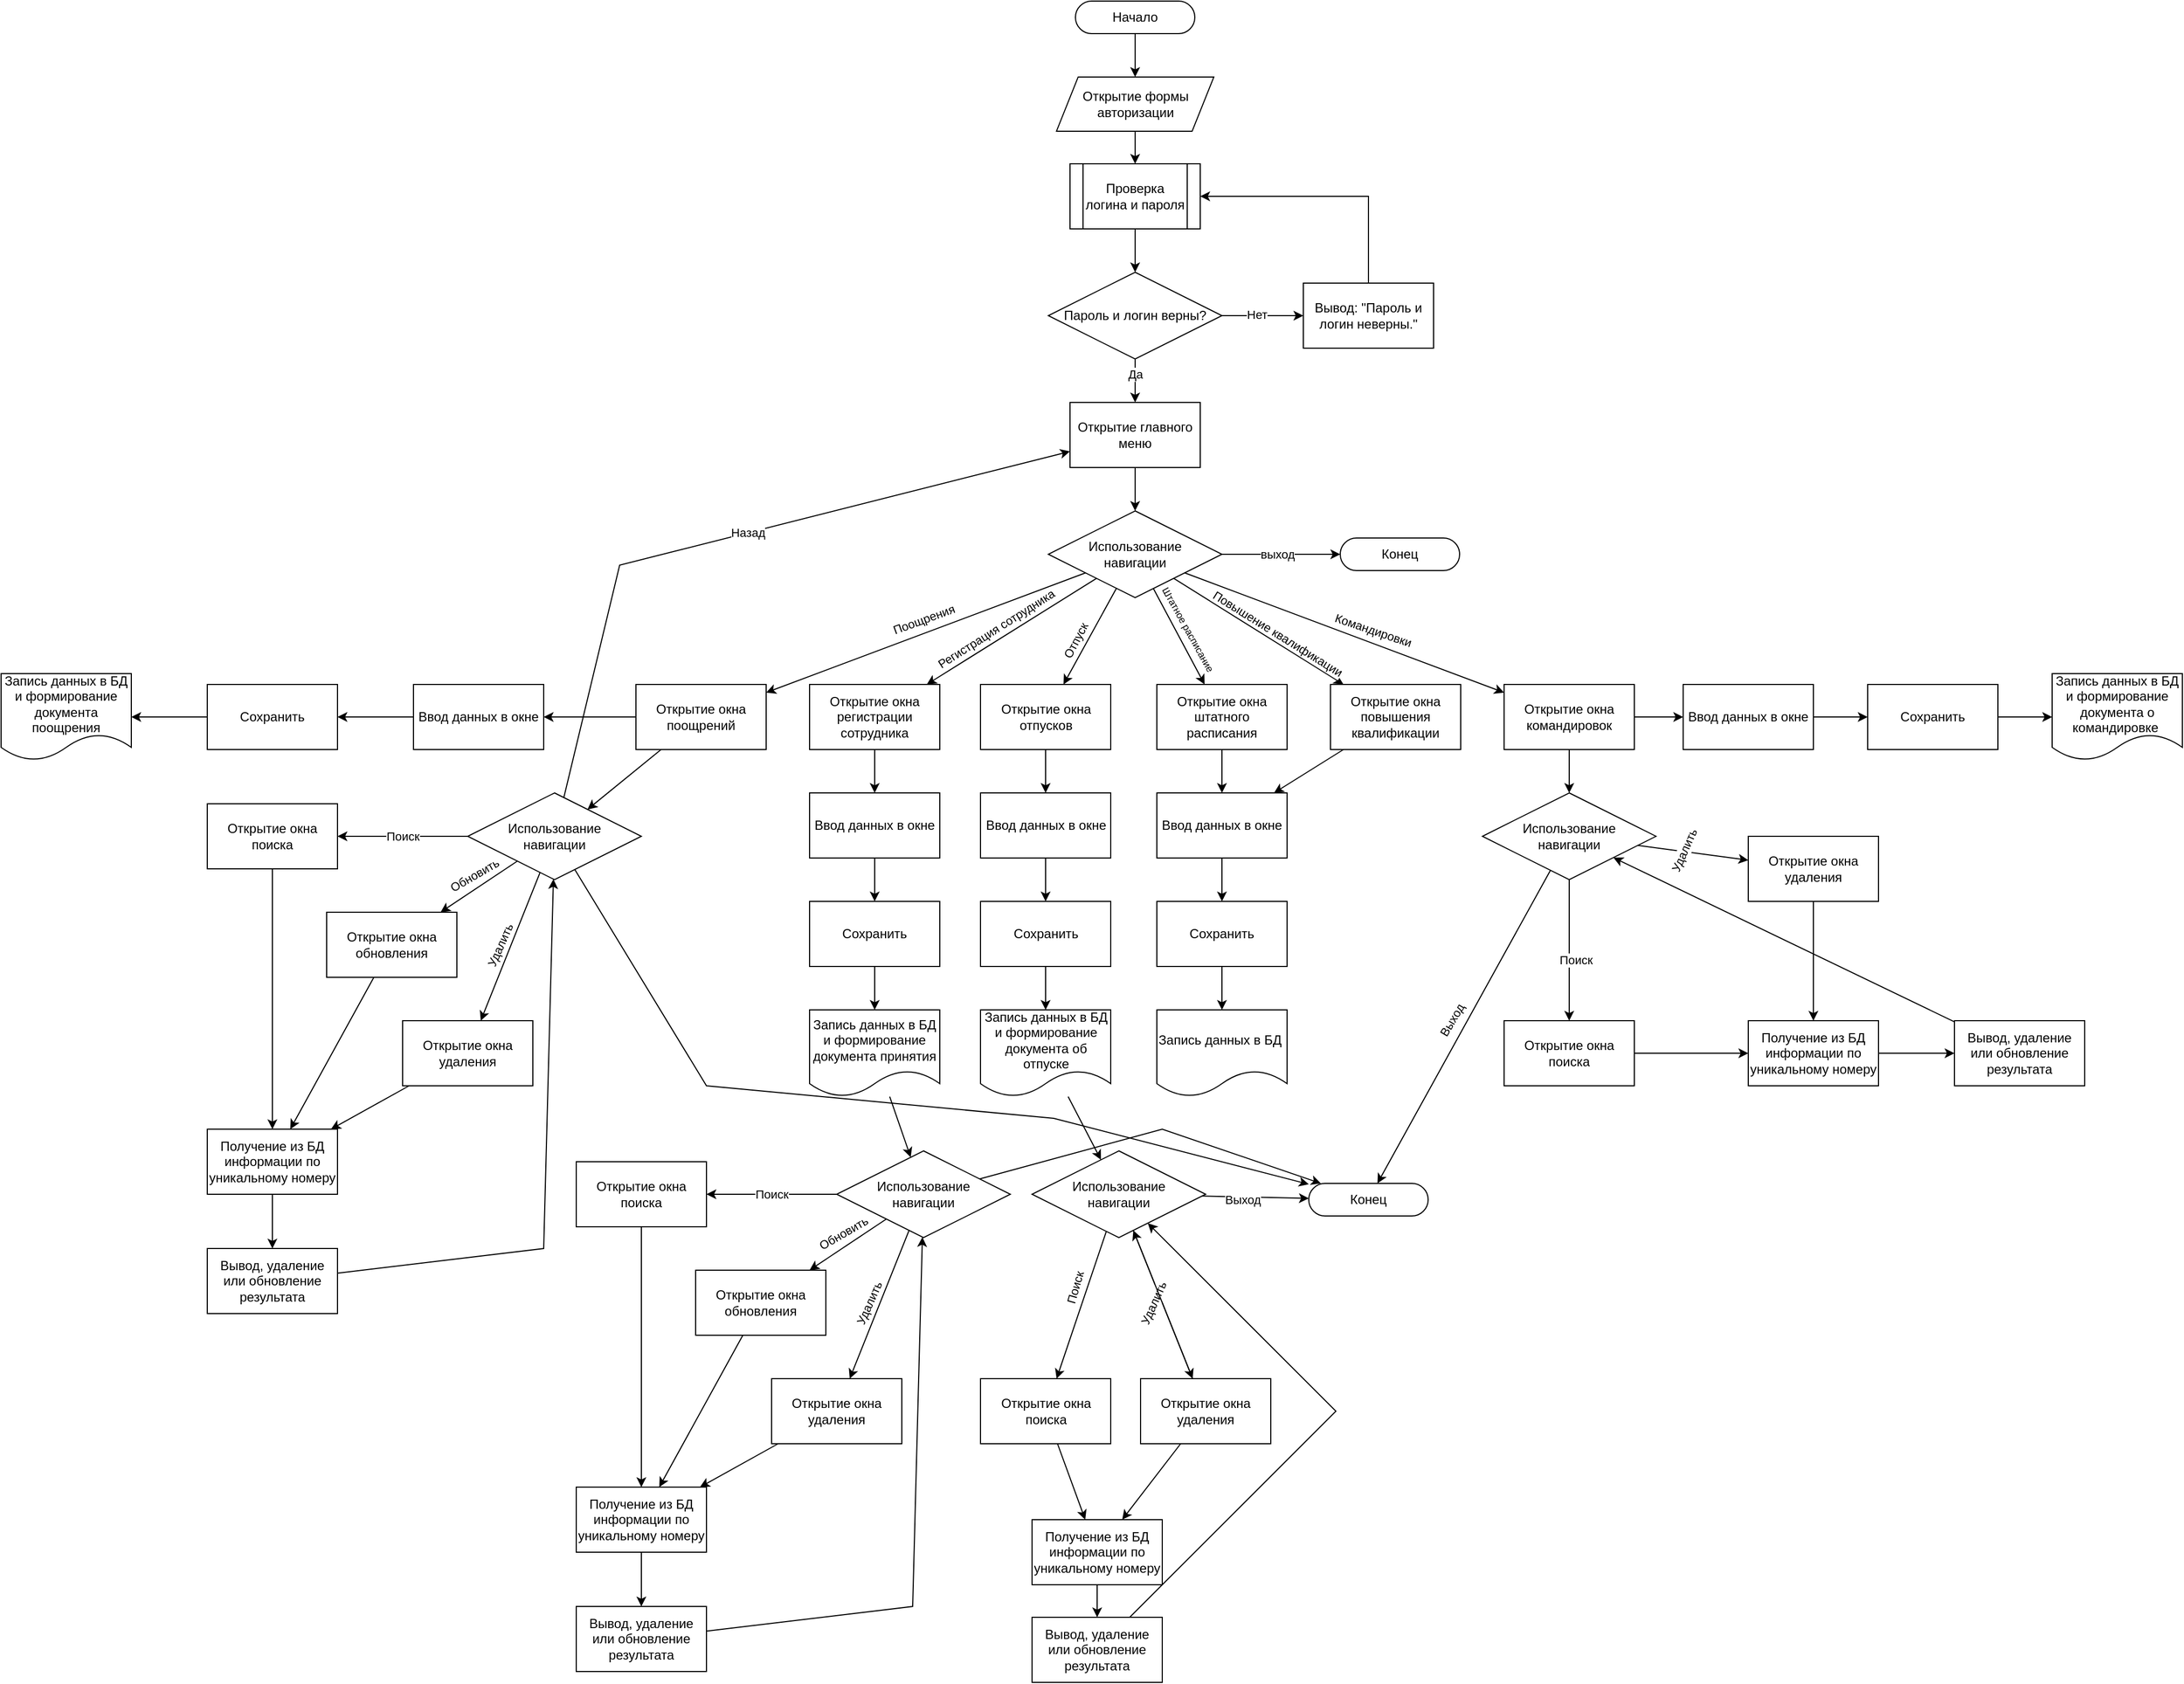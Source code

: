 <mxfile version="23.1.5" type="device">
  <diagram name="Страница — 1" id="ubcbzKoTtisG8Dg6U-N8">
    <mxGraphModel dx="4093" dy="2783" grid="1" gridSize="10" guides="1" tooltips="1" connect="1" arrows="1" fold="1" page="1" pageScale="1" pageWidth="827" pageHeight="1169" math="0" shadow="0">
      <root>
        <mxCell id="0" />
        <mxCell id="1" parent="0" />
        <mxCell id="-fpdeR6d_nQvPLG2rWzL-30" value="" style="edgeStyle=orthogonalEdgeStyle;rounded=0;orthogonalLoop=1;jettySize=auto;html=1;" edge="1" parent="1" source="-fpdeR6d_nQvPLG2rWzL-3" target="-fpdeR6d_nQvPLG2rWzL-4">
          <mxGeometry relative="1" as="geometry" />
        </mxCell>
        <mxCell id="-fpdeR6d_nQvPLG2rWzL-3" value="Начало" style="rounded=1;whiteSpace=wrap;html=1;arcSize=50;" vertex="1" parent="1">
          <mxGeometry x="170" y="-170" width="110" height="30" as="geometry" />
        </mxCell>
        <mxCell id="-fpdeR6d_nQvPLG2rWzL-29" value="" style="edgeStyle=orthogonalEdgeStyle;rounded=0;orthogonalLoop=1;jettySize=auto;html=1;" edge="1" parent="1" source="-fpdeR6d_nQvPLG2rWzL-4" target="-fpdeR6d_nQvPLG2rWzL-6">
          <mxGeometry relative="1" as="geometry" />
        </mxCell>
        <mxCell id="-fpdeR6d_nQvPLG2rWzL-4" value="Открытие формы авторизации" style="shape=parallelogram;perimeter=parallelogramPerimeter;whiteSpace=wrap;html=1;fixedSize=1;" vertex="1" parent="1">
          <mxGeometry x="152.5" y="-100" width="145" height="50" as="geometry" />
        </mxCell>
        <mxCell id="-fpdeR6d_nQvPLG2rWzL-8" value="" style="edgeStyle=orthogonalEdgeStyle;rounded=0;orthogonalLoop=1;jettySize=auto;html=1;" edge="1" parent="1" source="-fpdeR6d_nQvPLG2rWzL-5" target="-fpdeR6d_nQvPLG2rWzL-7">
          <mxGeometry relative="1" as="geometry" />
        </mxCell>
        <mxCell id="-fpdeR6d_nQvPLG2rWzL-12" value="Нет" style="edgeLabel;html=1;align=center;verticalAlign=middle;resizable=0;points=[];" vertex="1" connectable="0" parent="-fpdeR6d_nQvPLG2rWzL-8">
          <mxGeometry x="-0.147" y="1" relative="1" as="geometry">
            <mxPoint as="offset" />
          </mxGeometry>
        </mxCell>
        <mxCell id="-fpdeR6d_nQvPLG2rWzL-14" value="" style="edgeStyle=orthogonalEdgeStyle;rounded=0;orthogonalLoop=1;jettySize=auto;html=1;" edge="1" parent="1" source="-fpdeR6d_nQvPLG2rWzL-5" target="-fpdeR6d_nQvPLG2rWzL-13">
          <mxGeometry relative="1" as="geometry" />
        </mxCell>
        <mxCell id="-fpdeR6d_nQvPLG2rWzL-15" value="Да" style="edgeLabel;html=1;align=center;verticalAlign=middle;resizable=0;points=[];" vertex="1" connectable="0" parent="-fpdeR6d_nQvPLG2rWzL-14">
          <mxGeometry x="-0.333" relative="1" as="geometry">
            <mxPoint as="offset" />
          </mxGeometry>
        </mxCell>
        <mxCell id="-fpdeR6d_nQvPLG2rWzL-5" value="Пароль и логин верны?" style="rhombus;whiteSpace=wrap;html=1;" vertex="1" parent="1">
          <mxGeometry x="145" y="80" width="160" height="80" as="geometry" />
        </mxCell>
        <mxCell id="-fpdeR6d_nQvPLG2rWzL-28" value="" style="edgeStyle=orthogonalEdgeStyle;rounded=0;orthogonalLoop=1;jettySize=auto;html=1;" edge="1" parent="1" source="-fpdeR6d_nQvPLG2rWzL-6" target="-fpdeR6d_nQvPLG2rWzL-5">
          <mxGeometry relative="1" as="geometry" />
        </mxCell>
        <mxCell id="-fpdeR6d_nQvPLG2rWzL-6" value="Проверка логина и пароля" style="shape=process;whiteSpace=wrap;html=1;backgroundOutline=1;" vertex="1" parent="1">
          <mxGeometry x="165" y="-20" width="120" height="60" as="geometry" />
        </mxCell>
        <mxCell id="-fpdeR6d_nQvPLG2rWzL-7" value="Вывод: &quot;Пароль и логин неверны.&quot;" style="rounded=0;whiteSpace=wrap;html=1;" vertex="1" parent="1">
          <mxGeometry x="380" y="90" width="120" height="60" as="geometry" />
        </mxCell>
        <mxCell id="-fpdeR6d_nQvPLG2rWzL-11" value="" style="endArrow=classic;html=1;rounded=0;" edge="1" parent="1" source="-fpdeR6d_nQvPLG2rWzL-7" target="-fpdeR6d_nQvPLG2rWzL-6">
          <mxGeometry width="50" height="50" relative="1" as="geometry">
            <mxPoint x="360" as="sourcePoint" />
            <mxPoint x="410" y="-50" as="targetPoint" />
            <Array as="points">
              <mxPoint x="440" y="10" />
            </Array>
          </mxGeometry>
        </mxCell>
        <mxCell id="-fpdeR6d_nQvPLG2rWzL-27" value="" style="edgeStyle=orthogonalEdgeStyle;rounded=0;orthogonalLoop=1;jettySize=auto;html=1;" edge="1" parent="1" source="-fpdeR6d_nQvPLG2rWzL-13" target="-fpdeR6d_nQvPLG2rWzL-17">
          <mxGeometry relative="1" as="geometry" />
        </mxCell>
        <mxCell id="-fpdeR6d_nQvPLG2rWzL-13" value="Открытие главного меню" style="rounded=0;whiteSpace=wrap;html=1;" vertex="1" parent="1">
          <mxGeometry x="165" y="200" width="120" height="60" as="geometry" />
        </mxCell>
        <mxCell id="-fpdeR6d_nQvPLG2rWzL-25" value="" style="edgeStyle=orthogonalEdgeStyle;rounded=0;orthogonalLoop=1;jettySize=auto;html=1;" edge="1" parent="1" source="-fpdeR6d_nQvPLG2rWzL-17" target="-fpdeR6d_nQvPLG2rWzL-24">
          <mxGeometry relative="1" as="geometry" />
        </mxCell>
        <mxCell id="-fpdeR6d_nQvPLG2rWzL-26" value="выход" style="edgeLabel;html=1;align=center;verticalAlign=middle;resizable=0;points=[];" vertex="1" connectable="0" parent="-fpdeR6d_nQvPLG2rWzL-25">
          <mxGeometry x="-0.06" relative="1" as="geometry">
            <mxPoint as="offset" />
          </mxGeometry>
        </mxCell>
        <mxCell id="-fpdeR6d_nQvPLG2rWzL-17" value="Использование &lt;br&gt;навигации" style="rhombus;whiteSpace=wrap;html=1;" vertex="1" parent="1">
          <mxGeometry x="145" y="300" width="160" height="80" as="geometry" />
        </mxCell>
        <mxCell id="-fpdeR6d_nQvPLG2rWzL-48" value="" style="edgeStyle=orthogonalEdgeStyle;rounded=0;orthogonalLoop=1;jettySize=auto;html=1;" edge="1" parent="1" source="-fpdeR6d_nQvPLG2rWzL-18" target="-fpdeR6d_nQvPLG2rWzL-43">
          <mxGeometry relative="1" as="geometry" />
        </mxCell>
        <mxCell id="-fpdeR6d_nQvPLG2rWzL-18" value="Открытие окна поощрений" style="rounded=0;whiteSpace=wrap;html=1;" vertex="1" parent="1">
          <mxGeometry x="-235" y="460" width="120" height="60" as="geometry" />
        </mxCell>
        <mxCell id="-fpdeR6d_nQvPLG2rWzL-75" value="" style="edgeStyle=orthogonalEdgeStyle;rounded=0;orthogonalLoop=1;jettySize=auto;html=1;" edge="1" parent="1" source="-fpdeR6d_nQvPLG2rWzL-19" target="-fpdeR6d_nQvPLG2rWzL-72">
          <mxGeometry relative="1" as="geometry" />
        </mxCell>
        <mxCell id="-fpdeR6d_nQvPLG2rWzL-19" value="Открытие окна регистрации сотрудника" style="rounded=0;whiteSpace=wrap;html=1;" vertex="1" parent="1">
          <mxGeometry x="-75" y="460" width="120" height="60" as="geometry" />
        </mxCell>
        <mxCell id="-fpdeR6d_nQvPLG2rWzL-99" value="" style="edgeStyle=orthogonalEdgeStyle;rounded=0;orthogonalLoop=1;jettySize=auto;html=1;" edge="1" parent="1" source="-fpdeR6d_nQvPLG2rWzL-20" target="-fpdeR6d_nQvPLG2rWzL-96">
          <mxGeometry relative="1" as="geometry" />
        </mxCell>
        <mxCell id="-fpdeR6d_nQvPLG2rWzL-20" value="Открытие окна отпусков" style="rounded=0;whiteSpace=wrap;html=1;" vertex="1" parent="1">
          <mxGeometry x="82.5" y="460" width="120" height="60" as="geometry" />
        </mxCell>
        <mxCell id="-fpdeR6d_nQvPLG2rWzL-142" value="" style="edgeStyle=orthogonalEdgeStyle;rounded=0;orthogonalLoop=1;jettySize=auto;html=1;" edge="1" parent="1" source="-fpdeR6d_nQvPLG2rWzL-21" target="-fpdeR6d_nQvPLG2rWzL-140">
          <mxGeometry relative="1" as="geometry" />
        </mxCell>
        <mxCell id="-fpdeR6d_nQvPLG2rWzL-21" value="Открытие окна штатного расписания" style="rounded=0;whiteSpace=wrap;html=1;" vertex="1" parent="1">
          <mxGeometry x="245" y="460" width="120" height="60" as="geometry" />
        </mxCell>
        <mxCell id="-fpdeR6d_nQvPLG2rWzL-22" value="Открытие окна повышения квалификации" style="rounded=0;whiteSpace=wrap;html=1;" vertex="1" parent="1">
          <mxGeometry x="405" y="460" width="120" height="60" as="geometry" />
        </mxCell>
        <mxCell id="-fpdeR6d_nQvPLG2rWzL-149" value="" style="edgeStyle=orthogonalEdgeStyle;rounded=0;orthogonalLoop=1;jettySize=auto;html=1;" edge="1" parent="1" source="-fpdeR6d_nQvPLG2rWzL-23" target="-fpdeR6d_nQvPLG2rWzL-146">
          <mxGeometry relative="1" as="geometry" />
        </mxCell>
        <mxCell id="-fpdeR6d_nQvPLG2rWzL-170" value="" style="edgeStyle=orthogonalEdgeStyle;rounded=0;orthogonalLoop=1;jettySize=auto;html=1;" edge="1" parent="1" source="-fpdeR6d_nQvPLG2rWzL-23" target="-fpdeR6d_nQvPLG2rWzL-154">
          <mxGeometry relative="1" as="geometry" />
        </mxCell>
        <mxCell id="-fpdeR6d_nQvPLG2rWzL-23" value="Открытие окна командировок" style="rounded=0;whiteSpace=wrap;html=1;" vertex="1" parent="1">
          <mxGeometry x="565" y="460" width="120" height="60" as="geometry" />
        </mxCell>
        <mxCell id="-fpdeR6d_nQvPLG2rWzL-24" value="Конец" style="rounded=1;whiteSpace=wrap;html=1;arcSize=50;" vertex="1" parent="1">
          <mxGeometry x="414" y="325" width="110" height="30" as="geometry" />
        </mxCell>
        <mxCell id="-fpdeR6d_nQvPLG2rWzL-31" value="" style="endArrow=classic;html=1;rounded=0;" edge="1" parent="1" source="-fpdeR6d_nQvPLG2rWzL-17" target="-fpdeR6d_nQvPLG2rWzL-18">
          <mxGeometry width="50" height="50" relative="1" as="geometry">
            <mxPoint x="-30" y="460" as="sourcePoint" />
            <mxPoint x="20" y="410" as="targetPoint" />
          </mxGeometry>
        </mxCell>
        <mxCell id="-fpdeR6d_nQvPLG2rWzL-32" value="Поощрения" style="edgeLabel;html=1;align=center;verticalAlign=middle;resizable=0;points=[];rotation=-20.1;" vertex="1" connectable="0" parent="-fpdeR6d_nQvPLG2rWzL-31">
          <mxGeometry x="0.195" y="2" relative="1" as="geometry">
            <mxPoint x="26" y="-25" as="offset" />
          </mxGeometry>
        </mxCell>
        <mxCell id="-fpdeR6d_nQvPLG2rWzL-33" value="" style="endArrow=classic;html=1;rounded=0;" edge="1" parent="1" source="-fpdeR6d_nQvPLG2rWzL-17" target="-fpdeR6d_nQvPLG2rWzL-19">
          <mxGeometry width="50" height="50" relative="1" as="geometry">
            <mxPoint x="-20" y="630" as="sourcePoint" />
            <mxPoint x="30" y="580" as="targetPoint" />
          </mxGeometry>
        </mxCell>
        <mxCell id="-fpdeR6d_nQvPLG2rWzL-38" value="Регистрация сотрудника" style="edgeLabel;html=1;align=center;verticalAlign=middle;resizable=0;points=[];rotation=-32.5;" vertex="1" connectable="0" parent="-fpdeR6d_nQvPLG2rWzL-33">
          <mxGeometry x="0.233" relative="1" as="geometry">
            <mxPoint x="3" y="-13" as="offset" />
          </mxGeometry>
        </mxCell>
        <mxCell id="-fpdeR6d_nQvPLG2rWzL-34" value="" style="endArrow=classic;html=1;rounded=0;" edge="1" parent="1" source="-fpdeR6d_nQvPLG2rWzL-17" target="-fpdeR6d_nQvPLG2rWzL-20">
          <mxGeometry width="50" height="50" relative="1" as="geometry">
            <mxPoint x="80" y="640" as="sourcePoint" />
            <mxPoint x="130" y="590" as="targetPoint" />
          </mxGeometry>
        </mxCell>
        <mxCell id="-fpdeR6d_nQvPLG2rWzL-39" value="Отпуск" style="edgeLabel;html=1;align=center;verticalAlign=middle;resizable=0;points=[];rotation=-62.3;" vertex="1" connectable="0" parent="-fpdeR6d_nQvPLG2rWzL-34">
          <mxGeometry x="0.119" relative="1" as="geometry">
            <mxPoint x="-11" y="-1" as="offset" />
          </mxGeometry>
        </mxCell>
        <mxCell id="-fpdeR6d_nQvPLG2rWzL-35" value="" style="endArrow=classic;html=1;rounded=0;" edge="1" parent="1" source="-fpdeR6d_nQvPLG2rWzL-17" target="-fpdeR6d_nQvPLG2rWzL-21">
          <mxGeometry width="50" height="50" relative="1" as="geometry">
            <mxPoint x="140" y="600" as="sourcePoint" />
            <mxPoint x="190" y="550" as="targetPoint" />
          </mxGeometry>
        </mxCell>
        <mxCell id="-fpdeR6d_nQvPLG2rWzL-40" value="&lt;font style=&quot;font-size: 9px;&quot;&gt;Штатное расписание&lt;/font&gt;" style="edgeLabel;html=1;align=center;verticalAlign=middle;resizable=0;points=[];rotation=61;" vertex="1" connectable="0" parent="-fpdeR6d_nQvPLG2rWzL-35">
          <mxGeometry x="0.009" relative="1" as="geometry">
            <mxPoint x="8" y="-8" as="offset" />
          </mxGeometry>
        </mxCell>
        <mxCell id="-fpdeR6d_nQvPLG2rWzL-36" value="" style="endArrow=classic;html=1;rounded=0;" edge="1" parent="1" source="-fpdeR6d_nQvPLG2rWzL-17" target="-fpdeR6d_nQvPLG2rWzL-22">
          <mxGeometry width="50" height="50" relative="1" as="geometry">
            <mxPoint x="310" y="580" as="sourcePoint" />
            <mxPoint x="360" y="530" as="targetPoint" />
          </mxGeometry>
        </mxCell>
        <mxCell id="-fpdeR6d_nQvPLG2rWzL-41" value="Повышение квалификации" style="edgeLabel;html=1;align=center;verticalAlign=middle;resizable=0;points=[];rotation=32;" vertex="1" connectable="0" parent="-fpdeR6d_nQvPLG2rWzL-36">
          <mxGeometry x="0.185" y="-1" relative="1" as="geometry">
            <mxPoint x="3" y="-8" as="offset" />
          </mxGeometry>
        </mxCell>
        <mxCell id="-fpdeR6d_nQvPLG2rWzL-37" value="" style="endArrow=classic;html=1;rounded=0;" edge="1" parent="1" source="-fpdeR6d_nQvPLG2rWzL-17" target="-fpdeR6d_nQvPLG2rWzL-23">
          <mxGeometry width="50" height="50" relative="1" as="geometry">
            <mxPoint x="470" y="440" as="sourcePoint" />
            <mxPoint x="520" y="390" as="targetPoint" />
          </mxGeometry>
        </mxCell>
        <mxCell id="-fpdeR6d_nQvPLG2rWzL-42" value="Командировки" style="edgeLabel;html=1;align=center;verticalAlign=middle;resizable=0;points=[];rotation=18.8;" vertex="1" connectable="0" parent="-fpdeR6d_nQvPLG2rWzL-37">
          <mxGeometry x="0.175" y="2" relative="1" as="geometry">
            <mxPoint y="-10" as="offset" />
          </mxGeometry>
        </mxCell>
        <mxCell id="-fpdeR6d_nQvPLG2rWzL-50" value="" style="edgeStyle=orthogonalEdgeStyle;rounded=0;orthogonalLoop=1;jettySize=auto;html=1;" edge="1" parent="1" source="-fpdeR6d_nQvPLG2rWzL-43" target="-fpdeR6d_nQvPLG2rWzL-49">
          <mxGeometry relative="1" as="geometry" />
        </mxCell>
        <mxCell id="-fpdeR6d_nQvPLG2rWzL-43" value="Ввод данных в окне" style="rounded=0;whiteSpace=wrap;html=1;" vertex="1" parent="1">
          <mxGeometry x="-440" y="460" width="120" height="60" as="geometry" />
        </mxCell>
        <mxCell id="-fpdeR6d_nQvPLG2rWzL-55" style="edgeStyle=orthogonalEdgeStyle;rounded=0;orthogonalLoop=1;jettySize=auto;html=1;" edge="1" parent="1" source="-fpdeR6d_nQvPLG2rWzL-46" target="-fpdeR6d_nQvPLG2rWzL-54">
          <mxGeometry relative="1" as="geometry" />
        </mxCell>
        <mxCell id="-fpdeR6d_nQvPLG2rWzL-57" value="Поиск" style="edgeLabel;html=1;align=center;verticalAlign=middle;resizable=0;points=[];" vertex="1" connectable="0" parent="-fpdeR6d_nQvPLG2rWzL-55">
          <mxGeometry x="0.114" y="-1" relative="1" as="geometry">
            <mxPoint x="7" y="1" as="offset" />
          </mxGeometry>
        </mxCell>
        <mxCell id="-fpdeR6d_nQvPLG2rWzL-46" value="Использование &lt;br&gt;навигации" style="rhombus;whiteSpace=wrap;html=1;" vertex="1" parent="1">
          <mxGeometry x="-390" y="560" width="160" height="80" as="geometry" />
        </mxCell>
        <mxCell id="-fpdeR6d_nQvPLG2rWzL-47" value="" style="endArrow=classic;html=1;rounded=0;" edge="1" parent="1" source="-fpdeR6d_nQvPLG2rWzL-18" target="-fpdeR6d_nQvPLG2rWzL-46">
          <mxGeometry width="50" height="50" relative="1" as="geometry">
            <mxPoint x="-290" y="720" as="sourcePoint" />
            <mxPoint x="-240" y="670" as="targetPoint" />
          </mxGeometry>
        </mxCell>
        <mxCell id="-fpdeR6d_nQvPLG2rWzL-53" value="" style="edgeStyle=orthogonalEdgeStyle;rounded=0;orthogonalLoop=1;jettySize=auto;html=1;" edge="1" parent="1" source="-fpdeR6d_nQvPLG2rWzL-49" target="-fpdeR6d_nQvPLG2rWzL-52">
          <mxGeometry relative="1" as="geometry" />
        </mxCell>
        <mxCell id="-fpdeR6d_nQvPLG2rWzL-49" value="Сохранить" style="rounded=0;whiteSpace=wrap;html=1;" vertex="1" parent="1">
          <mxGeometry x="-630" y="460" width="120" height="60" as="geometry" />
        </mxCell>
        <mxCell id="-fpdeR6d_nQvPLG2rWzL-52" value="Запись данных в БД и формирование документа поощрения" style="shape=document;whiteSpace=wrap;html=1;boundedLbl=1;" vertex="1" parent="1">
          <mxGeometry x="-820" y="450" width="120" height="80" as="geometry" />
        </mxCell>
        <mxCell id="-fpdeR6d_nQvPLG2rWzL-54" value="Открытие окна поиска" style="rounded=0;whiteSpace=wrap;html=1;" vertex="1" parent="1">
          <mxGeometry x="-630" y="570" width="120" height="60" as="geometry" />
        </mxCell>
        <mxCell id="-fpdeR6d_nQvPLG2rWzL-56" value="Открытие окна обновления" style="rounded=0;whiteSpace=wrap;html=1;" vertex="1" parent="1">
          <mxGeometry x="-520" y="670" width="120" height="60" as="geometry" />
        </mxCell>
        <mxCell id="-fpdeR6d_nQvPLG2rWzL-58" value="" style="endArrow=classic;html=1;rounded=0;" edge="1" parent="1" source="-fpdeR6d_nQvPLG2rWzL-46" target="-fpdeR6d_nQvPLG2rWzL-56">
          <mxGeometry width="50" height="50" relative="1" as="geometry">
            <mxPoint x="-560" y="850" as="sourcePoint" />
            <mxPoint x="-510" y="800" as="targetPoint" />
          </mxGeometry>
        </mxCell>
        <mxCell id="-fpdeR6d_nQvPLG2rWzL-59" value="Обновить" style="edgeLabel;html=1;align=center;verticalAlign=middle;resizable=0;points=[];rotation=-30;" vertex="1" connectable="0" parent="-fpdeR6d_nQvPLG2rWzL-58">
          <mxGeometry x="0.107" relative="1" as="geometry">
            <mxPoint x="-1" y="-13" as="offset" />
          </mxGeometry>
        </mxCell>
        <mxCell id="-fpdeR6d_nQvPLG2rWzL-60" value="Открытие окна удаления" style="rounded=0;whiteSpace=wrap;html=1;" vertex="1" parent="1">
          <mxGeometry x="-450" y="770" width="120" height="60" as="geometry" />
        </mxCell>
        <mxCell id="-fpdeR6d_nQvPLG2rWzL-61" value="" style="endArrow=classic;html=1;rounded=0;" edge="1" parent="1" source="-fpdeR6d_nQvPLG2rWzL-46" target="-fpdeR6d_nQvPLG2rWzL-60">
          <mxGeometry width="50" height="50" relative="1" as="geometry">
            <mxPoint x="-360" y="900" as="sourcePoint" />
            <mxPoint x="-310" y="850" as="targetPoint" />
          </mxGeometry>
        </mxCell>
        <mxCell id="-fpdeR6d_nQvPLG2rWzL-62" value="Удалить" style="edgeLabel;html=1;align=center;verticalAlign=middle;resizable=0;points=[];rotation=-66.2;" vertex="1" connectable="0" parent="-fpdeR6d_nQvPLG2rWzL-61">
          <mxGeometry x="0.013" relative="1" as="geometry">
            <mxPoint x="-9" y="-2" as="offset" />
          </mxGeometry>
        </mxCell>
        <mxCell id="-fpdeR6d_nQvPLG2rWzL-68" value="" style="edgeStyle=orthogonalEdgeStyle;rounded=0;orthogonalLoop=1;jettySize=auto;html=1;" edge="1" parent="1" source="-fpdeR6d_nQvPLG2rWzL-63" target="-fpdeR6d_nQvPLG2rWzL-67">
          <mxGeometry relative="1" as="geometry" />
        </mxCell>
        <mxCell id="-fpdeR6d_nQvPLG2rWzL-63" value="Получение из БД информации по уникальному номеру" style="rounded=0;whiteSpace=wrap;html=1;" vertex="1" parent="1">
          <mxGeometry x="-630" y="870" width="120" height="60" as="geometry" />
        </mxCell>
        <mxCell id="-fpdeR6d_nQvPLG2rWzL-64" value="" style="endArrow=classic;html=1;rounded=0;" edge="1" parent="1" source="-fpdeR6d_nQvPLG2rWzL-54" target="-fpdeR6d_nQvPLG2rWzL-63">
          <mxGeometry width="50" height="50" relative="1" as="geometry">
            <mxPoint x="-630" y="1040" as="sourcePoint" />
            <mxPoint x="-580" y="990" as="targetPoint" />
          </mxGeometry>
        </mxCell>
        <mxCell id="-fpdeR6d_nQvPLG2rWzL-65" value="" style="endArrow=classic;html=1;rounded=0;" edge="1" parent="1" source="-fpdeR6d_nQvPLG2rWzL-56" target="-fpdeR6d_nQvPLG2rWzL-63">
          <mxGeometry width="50" height="50" relative="1" as="geometry">
            <mxPoint x="-530" y="1030" as="sourcePoint" />
            <mxPoint x="-480" y="980" as="targetPoint" />
          </mxGeometry>
        </mxCell>
        <mxCell id="-fpdeR6d_nQvPLG2rWzL-66" value="" style="endArrow=classic;html=1;rounded=0;" edge="1" parent="1" source="-fpdeR6d_nQvPLG2rWzL-60" target="-fpdeR6d_nQvPLG2rWzL-63">
          <mxGeometry width="50" height="50" relative="1" as="geometry">
            <mxPoint x="-550" y="1020" as="sourcePoint" />
            <mxPoint x="-500" y="970" as="targetPoint" />
          </mxGeometry>
        </mxCell>
        <mxCell id="-fpdeR6d_nQvPLG2rWzL-67" value="Вывод, удаление или обновление результата" style="rounded=0;whiteSpace=wrap;html=1;" vertex="1" parent="1">
          <mxGeometry x="-630" y="980" width="120" height="60" as="geometry" />
        </mxCell>
        <mxCell id="-fpdeR6d_nQvPLG2rWzL-69" value="" style="endArrow=classic;html=1;rounded=0;" edge="1" parent="1" source="-fpdeR6d_nQvPLG2rWzL-46" target="-fpdeR6d_nQvPLG2rWzL-13">
          <mxGeometry width="50" height="50" relative="1" as="geometry">
            <mxPoint x="-220" y="440" as="sourcePoint" />
            <mxPoint x="-170" y="390" as="targetPoint" />
            <Array as="points">
              <mxPoint x="-250" y="350" />
            </Array>
          </mxGeometry>
        </mxCell>
        <mxCell id="-fpdeR6d_nQvPLG2rWzL-70" value="Назад" style="edgeLabel;html=1;align=center;verticalAlign=middle;resizable=0;points=[];" vertex="1" connectable="0" parent="-fpdeR6d_nQvPLG2rWzL-69">
          <mxGeometry x="0.055" relative="1" as="geometry">
            <mxPoint as="offset" />
          </mxGeometry>
        </mxCell>
        <mxCell id="-fpdeR6d_nQvPLG2rWzL-71" value="" style="endArrow=classic;html=1;rounded=0;" edge="1" parent="1" source="-fpdeR6d_nQvPLG2rWzL-67" target="-fpdeR6d_nQvPLG2rWzL-46">
          <mxGeometry width="50" height="50" relative="1" as="geometry">
            <mxPoint x="-390" y="1030" as="sourcePoint" />
            <mxPoint x="-340" y="980" as="targetPoint" />
            <Array as="points">
              <mxPoint x="-320" y="980" />
            </Array>
          </mxGeometry>
        </mxCell>
        <mxCell id="-fpdeR6d_nQvPLG2rWzL-76" value="" style="edgeStyle=orthogonalEdgeStyle;rounded=0;orthogonalLoop=1;jettySize=auto;html=1;" edge="1" parent="1" source="-fpdeR6d_nQvPLG2rWzL-72" target="-fpdeR6d_nQvPLG2rWzL-73">
          <mxGeometry relative="1" as="geometry" />
        </mxCell>
        <mxCell id="-fpdeR6d_nQvPLG2rWzL-72" value="Ввод данных в окне" style="rounded=0;whiteSpace=wrap;html=1;" vertex="1" parent="1">
          <mxGeometry x="-75" y="560" width="120" height="60" as="geometry" />
        </mxCell>
        <mxCell id="-fpdeR6d_nQvPLG2rWzL-77" value="" style="edgeStyle=orthogonalEdgeStyle;rounded=0;orthogonalLoop=1;jettySize=auto;html=1;" edge="1" parent="1" source="-fpdeR6d_nQvPLG2rWzL-73" target="-fpdeR6d_nQvPLG2rWzL-74">
          <mxGeometry relative="1" as="geometry" />
        </mxCell>
        <mxCell id="-fpdeR6d_nQvPLG2rWzL-73" value="Сохранить" style="rounded=0;whiteSpace=wrap;html=1;" vertex="1" parent="1">
          <mxGeometry x="-75" y="660" width="120" height="60" as="geometry" />
        </mxCell>
        <mxCell id="-fpdeR6d_nQvPLG2rWzL-74" value="Запись данных в БД и формирование документа принятия" style="shape=document;whiteSpace=wrap;html=1;boundedLbl=1;" vertex="1" parent="1">
          <mxGeometry x="-75" y="760" width="120" height="80" as="geometry" />
        </mxCell>
        <mxCell id="-fpdeR6d_nQvPLG2rWzL-78" style="edgeStyle=orthogonalEdgeStyle;rounded=0;orthogonalLoop=1;jettySize=auto;html=1;" edge="1" source="-fpdeR6d_nQvPLG2rWzL-80" target="-fpdeR6d_nQvPLG2rWzL-81" parent="1">
          <mxGeometry relative="1" as="geometry" />
        </mxCell>
        <mxCell id="-fpdeR6d_nQvPLG2rWzL-79" value="Поиск" style="edgeLabel;html=1;align=center;verticalAlign=middle;resizable=0;points=[];" vertex="1" connectable="0" parent="-fpdeR6d_nQvPLG2rWzL-78">
          <mxGeometry x="0.114" y="-1" relative="1" as="geometry">
            <mxPoint x="7" y="1" as="offset" />
          </mxGeometry>
        </mxCell>
        <mxCell id="-fpdeR6d_nQvPLG2rWzL-80" value="Использование &lt;br&gt;навигации" style="rhombus;whiteSpace=wrap;html=1;" vertex="1" parent="1">
          <mxGeometry x="-50" y="890" width="160" height="80" as="geometry" />
        </mxCell>
        <mxCell id="-fpdeR6d_nQvPLG2rWzL-81" value="Открытие окна поиска" style="rounded=0;whiteSpace=wrap;html=1;" vertex="1" parent="1">
          <mxGeometry x="-290" y="900" width="120" height="60" as="geometry" />
        </mxCell>
        <mxCell id="-fpdeR6d_nQvPLG2rWzL-82" value="Открытие окна обновления" style="rounded=0;whiteSpace=wrap;html=1;" vertex="1" parent="1">
          <mxGeometry x="-180" y="1000" width="120" height="60" as="geometry" />
        </mxCell>
        <mxCell id="-fpdeR6d_nQvPLG2rWzL-83" value="" style="endArrow=classic;html=1;rounded=0;" edge="1" source="-fpdeR6d_nQvPLG2rWzL-80" target="-fpdeR6d_nQvPLG2rWzL-82" parent="1">
          <mxGeometry width="50" height="50" relative="1" as="geometry">
            <mxPoint x="-220" y="1180" as="sourcePoint" />
            <mxPoint x="-170" y="1130" as="targetPoint" />
          </mxGeometry>
        </mxCell>
        <mxCell id="-fpdeR6d_nQvPLG2rWzL-84" value="Обновить" style="edgeLabel;html=1;align=center;verticalAlign=middle;resizable=0;points=[];rotation=-30;" vertex="1" connectable="0" parent="-fpdeR6d_nQvPLG2rWzL-83">
          <mxGeometry x="0.107" relative="1" as="geometry">
            <mxPoint x="-1" y="-13" as="offset" />
          </mxGeometry>
        </mxCell>
        <mxCell id="-fpdeR6d_nQvPLG2rWzL-85" value="Открытие окна удаления" style="rounded=0;whiteSpace=wrap;html=1;" vertex="1" parent="1">
          <mxGeometry x="-110" y="1100" width="120" height="60" as="geometry" />
        </mxCell>
        <mxCell id="-fpdeR6d_nQvPLG2rWzL-86" value="" style="endArrow=classic;html=1;rounded=0;" edge="1" source="-fpdeR6d_nQvPLG2rWzL-80" target="-fpdeR6d_nQvPLG2rWzL-85" parent="1">
          <mxGeometry width="50" height="50" relative="1" as="geometry">
            <mxPoint x="-20" y="1230" as="sourcePoint" />
            <mxPoint x="30" y="1180" as="targetPoint" />
          </mxGeometry>
        </mxCell>
        <mxCell id="-fpdeR6d_nQvPLG2rWzL-87" value="Удалить" style="edgeLabel;html=1;align=center;verticalAlign=middle;resizable=0;points=[];rotation=-66.2;" vertex="1" connectable="0" parent="-fpdeR6d_nQvPLG2rWzL-86">
          <mxGeometry x="0.013" relative="1" as="geometry">
            <mxPoint x="-9" y="-2" as="offset" />
          </mxGeometry>
        </mxCell>
        <mxCell id="-fpdeR6d_nQvPLG2rWzL-88" value="" style="edgeStyle=orthogonalEdgeStyle;rounded=0;orthogonalLoop=1;jettySize=auto;html=1;" edge="1" source="-fpdeR6d_nQvPLG2rWzL-89" target="-fpdeR6d_nQvPLG2rWzL-93" parent="1">
          <mxGeometry relative="1" as="geometry" />
        </mxCell>
        <mxCell id="-fpdeR6d_nQvPLG2rWzL-89" value="Получение из БД информации по уникальному номеру" style="rounded=0;whiteSpace=wrap;html=1;" vertex="1" parent="1">
          <mxGeometry x="-290" y="1200" width="120" height="60" as="geometry" />
        </mxCell>
        <mxCell id="-fpdeR6d_nQvPLG2rWzL-90" value="" style="endArrow=classic;html=1;rounded=0;" edge="1" source="-fpdeR6d_nQvPLG2rWzL-81" target="-fpdeR6d_nQvPLG2rWzL-89" parent="1">
          <mxGeometry width="50" height="50" relative="1" as="geometry">
            <mxPoint x="-290" y="1370" as="sourcePoint" />
            <mxPoint x="-240" y="1320" as="targetPoint" />
          </mxGeometry>
        </mxCell>
        <mxCell id="-fpdeR6d_nQvPLG2rWzL-91" value="" style="endArrow=classic;html=1;rounded=0;" edge="1" source="-fpdeR6d_nQvPLG2rWzL-82" target="-fpdeR6d_nQvPLG2rWzL-89" parent="1">
          <mxGeometry width="50" height="50" relative="1" as="geometry">
            <mxPoint x="-190" y="1360" as="sourcePoint" />
            <mxPoint x="-140" y="1310" as="targetPoint" />
          </mxGeometry>
        </mxCell>
        <mxCell id="-fpdeR6d_nQvPLG2rWzL-92" value="" style="endArrow=classic;html=1;rounded=0;" edge="1" source="-fpdeR6d_nQvPLG2rWzL-85" target="-fpdeR6d_nQvPLG2rWzL-89" parent="1">
          <mxGeometry width="50" height="50" relative="1" as="geometry">
            <mxPoint x="-210" y="1350" as="sourcePoint" />
            <mxPoint x="-160" y="1300" as="targetPoint" />
          </mxGeometry>
        </mxCell>
        <mxCell id="-fpdeR6d_nQvPLG2rWzL-93" value="Вывод, удаление или обновление результата" style="rounded=0;whiteSpace=wrap;html=1;" vertex="1" parent="1">
          <mxGeometry x="-290" y="1310" width="120" height="60" as="geometry" />
        </mxCell>
        <mxCell id="-fpdeR6d_nQvPLG2rWzL-94" value="" style="endArrow=classic;html=1;rounded=0;" edge="1" source="-fpdeR6d_nQvPLG2rWzL-93" target="-fpdeR6d_nQvPLG2rWzL-80" parent="1">
          <mxGeometry width="50" height="50" relative="1" as="geometry">
            <mxPoint x="-50" y="1360" as="sourcePoint" />
            <mxPoint y="1310" as="targetPoint" />
            <Array as="points">
              <mxPoint x="20" y="1310" />
            </Array>
          </mxGeometry>
        </mxCell>
        <mxCell id="-fpdeR6d_nQvPLG2rWzL-95" value="" style="endArrow=classic;html=1;rounded=0;" edge="1" parent="1" source="-fpdeR6d_nQvPLG2rWzL-74" target="-fpdeR6d_nQvPLG2rWzL-80">
          <mxGeometry width="50" height="50" relative="1" as="geometry">
            <mxPoint x="-270" y="800" as="sourcePoint" />
            <mxPoint x="30" y="940" as="targetPoint" />
          </mxGeometry>
        </mxCell>
        <mxCell id="-fpdeR6d_nQvPLG2rWzL-100" value="" style="edgeStyle=orthogonalEdgeStyle;rounded=0;orthogonalLoop=1;jettySize=auto;html=1;" edge="1" parent="1" source="-fpdeR6d_nQvPLG2rWzL-96" target="-fpdeR6d_nQvPLG2rWzL-97">
          <mxGeometry relative="1" as="geometry" />
        </mxCell>
        <mxCell id="-fpdeR6d_nQvPLG2rWzL-96" value="Ввод данных в окне" style="rounded=0;whiteSpace=wrap;html=1;" vertex="1" parent="1">
          <mxGeometry x="82.5" y="560" width="120" height="60" as="geometry" />
        </mxCell>
        <mxCell id="-fpdeR6d_nQvPLG2rWzL-101" value="" style="edgeStyle=orthogonalEdgeStyle;rounded=0;orthogonalLoop=1;jettySize=auto;html=1;" edge="1" parent="1" source="-fpdeR6d_nQvPLG2rWzL-97" target="-fpdeR6d_nQvPLG2rWzL-98">
          <mxGeometry relative="1" as="geometry" />
        </mxCell>
        <mxCell id="-fpdeR6d_nQvPLG2rWzL-97" value="Сохранить" style="rounded=0;whiteSpace=wrap;html=1;" vertex="1" parent="1">
          <mxGeometry x="82.5" y="660" width="120" height="60" as="geometry" />
        </mxCell>
        <mxCell id="-fpdeR6d_nQvPLG2rWzL-98" value="Запись данных в БД и формирование документа об отпуске" style="shape=document;whiteSpace=wrap;html=1;boundedLbl=1;" vertex="1" parent="1">
          <mxGeometry x="82.5" y="760" width="120" height="80" as="geometry" />
        </mxCell>
        <mxCell id="-fpdeR6d_nQvPLG2rWzL-121" value="Использование &lt;br&gt;навигации" style="rhombus;whiteSpace=wrap;html=1;" vertex="1" parent="1">
          <mxGeometry x="130" y="890" width="160" height="80" as="geometry" />
        </mxCell>
        <mxCell id="-fpdeR6d_nQvPLG2rWzL-122" value="Открытие окна поиска" style="rounded=0;whiteSpace=wrap;html=1;" vertex="1" parent="1">
          <mxGeometry x="82.5" y="1100" width="120" height="60" as="geometry" />
        </mxCell>
        <mxCell id="-fpdeR6d_nQvPLG2rWzL-127" value="" style="endArrow=classic;html=1;rounded=0;" edge="1" source="-fpdeR6d_nQvPLG2rWzL-121" target="-fpdeR6d_nQvPLG2rWzL-126" parent="1">
          <mxGeometry width="50" height="50" relative="1" as="geometry">
            <mxPoint x="400" y="1440" as="sourcePoint" />
            <mxPoint x="450" y="1390" as="targetPoint" />
          </mxGeometry>
        </mxCell>
        <mxCell id="-fpdeR6d_nQvPLG2rWzL-128" value="Удалить" style="edgeLabel;html=1;align=center;verticalAlign=middle;resizable=0;points=[];rotation=-66.2;" vertex="1" connectable="0" parent="-fpdeR6d_nQvPLG2rWzL-127">
          <mxGeometry x="0.013" relative="1" as="geometry">
            <mxPoint x="-9" y="-2" as="offset" />
          </mxGeometry>
        </mxCell>
        <mxCell id="-fpdeR6d_nQvPLG2rWzL-129" value="" style="edgeStyle=orthogonalEdgeStyle;rounded=0;orthogonalLoop=1;jettySize=auto;html=1;" edge="1" source="-fpdeR6d_nQvPLG2rWzL-130" target="-fpdeR6d_nQvPLG2rWzL-134" parent="1">
          <mxGeometry relative="1" as="geometry" />
        </mxCell>
        <mxCell id="-fpdeR6d_nQvPLG2rWzL-130" value="Получение из БД информации по уникальному номеру" style="rounded=0;whiteSpace=wrap;html=1;" vertex="1" parent="1">
          <mxGeometry x="130" y="1230" width="120" height="60" as="geometry" />
        </mxCell>
        <mxCell id="-fpdeR6d_nQvPLG2rWzL-131" value="" style="endArrow=classic;html=1;rounded=0;" edge="1" source="-fpdeR6d_nQvPLG2rWzL-122" target="-fpdeR6d_nQvPLG2rWzL-130" parent="1">
          <mxGeometry width="50" height="50" relative="1" as="geometry">
            <mxPoint x="130" y="1580" as="sourcePoint" />
            <mxPoint x="180" y="1530" as="targetPoint" />
          </mxGeometry>
        </mxCell>
        <mxCell id="-fpdeR6d_nQvPLG2rWzL-133" value="" style="endArrow=classic;html=1;rounded=0;" edge="1" source="-fpdeR6d_nQvPLG2rWzL-126" target="-fpdeR6d_nQvPLG2rWzL-130" parent="1">
          <mxGeometry width="50" height="50" relative="1" as="geometry">
            <mxPoint x="210" y="1560" as="sourcePoint" />
            <mxPoint x="260" y="1510" as="targetPoint" />
          </mxGeometry>
        </mxCell>
        <mxCell id="-fpdeR6d_nQvPLG2rWzL-134" value="Вывод, удаление или обновление результата" style="rounded=0;whiteSpace=wrap;html=1;" vertex="1" parent="1">
          <mxGeometry x="130" y="1320" width="120" height="60" as="geometry" />
        </mxCell>
        <mxCell id="-fpdeR6d_nQvPLG2rWzL-135" value="" style="endArrow=classic;html=1;rounded=0;" edge="1" source="-fpdeR6d_nQvPLG2rWzL-126" target="-fpdeR6d_nQvPLG2rWzL-121" parent="1">
          <mxGeometry width="50" height="50" relative="1" as="geometry">
            <mxPoint x="370" y="1570" as="sourcePoint" />
            <mxPoint x="420" y="1520" as="targetPoint" />
            <Array as="points" />
          </mxGeometry>
        </mxCell>
        <mxCell id="-fpdeR6d_nQvPLG2rWzL-136" value="" style="endArrow=classic;html=1;rounded=0;" edge="1" parent="1" source="-fpdeR6d_nQvPLG2rWzL-134" target="-fpdeR6d_nQvPLG2rWzL-121">
          <mxGeometry width="50" height="50" relative="1" as="geometry">
            <mxPoint x="250" y="1543" as="sourcePoint" />
            <mxPoint x="223" y="963" as="targetPoint" />
            <Array as="points">
              <mxPoint x="410" y="1130" />
            </Array>
          </mxGeometry>
        </mxCell>
        <mxCell id="-fpdeR6d_nQvPLG2rWzL-126" value="Открытие окна удаления" style="rounded=0;whiteSpace=wrap;html=1;" vertex="1" parent="1">
          <mxGeometry x="230" y="1100" width="120" height="60" as="geometry" />
        </mxCell>
        <mxCell id="-fpdeR6d_nQvPLG2rWzL-137" value="" style="endArrow=classic;html=1;rounded=0;" edge="1" parent="1" source="-fpdeR6d_nQvPLG2rWzL-121" target="-fpdeR6d_nQvPLG2rWzL-122">
          <mxGeometry width="50" height="50" relative="1" as="geometry">
            <mxPoint x="50" y="1070" as="sourcePoint" />
            <mxPoint x="100" y="1020" as="targetPoint" />
          </mxGeometry>
        </mxCell>
        <mxCell id="-fpdeR6d_nQvPLG2rWzL-138" value="Поиск" style="edgeLabel;html=1;align=center;verticalAlign=middle;resizable=0;points=[];rotation=-73.9;" vertex="1" connectable="0" parent="-fpdeR6d_nQvPLG2rWzL-137">
          <mxGeometry x="-0.09" y="-1" relative="1" as="geometry">
            <mxPoint x="-7" y="-9" as="offset" />
          </mxGeometry>
        </mxCell>
        <mxCell id="-fpdeR6d_nQvPLG2rWzL-139" value="" style="endArrow=classic;html=1;rounded=0;" edge="1" parent="1" source="-fpdeR6d_nQvPLG2rWzL-98" target="-fpdeR6d_nQvPLG2rWzL-121">
          <mxGeometry width="50" height="50" relative="1" as="geometry">
            <mxPoint x="370" y="830" as="sourcePoint" />
            <mxPoint x="420" y="780" as="targetPoint" />
          </mxGeometry>
        </mxCell>
        <mxCell id="-fpdeR6d_nQvPLG2rWzL-143" value="" style="edgeStyle=orthogonalEdgeStyle;rounded=0;orthogonalLoop=1;jettySize=auto;html=1;" edge="1" parent="1" source="-fpdeR6d_nQvPLG2rWzL-140" target="-fpdeR6d_nQvPLG2rWzL-141">
          <mxGeometry relative="1" as="geometry" />
        </mxCell>
        <mxCell id="-fpdeR6d_nQvPLG2rWzL-140" value="Ввод данных в окне" style="rounded=0;whiteSpace=wrap;html=1;" vertex="1" parent="1">
          <mxGeometry x="245" y="560" width="120" height="60" as="geometry" />
        </mxCell>
        <mxCell id="-fpdeR6d_nQvPLG2rWzL-145" value="" style="edgeStyle=orthogonalEdgeStyle;rounded=0;orthogonalLoop=1;jettySize=auto;html=1;" edge="1" parent="1" source="-fpdeR6d_nQvPLG2rWzL-141" target="-fpdeR6d_nQvPLG2rWzL-144">
          <mxGeometry relative="1" as="geometry" />
        </mxCell>
        <mxCell id="-fpdeR6d_nQvPLG2rWzL-141" value="Сохранить" style="rounded=0;whiteSpace=wrap;html=1;" vertex="1" parent="1">
          <mxGeometry x="245" y="660" width="120" height="60" as="geometry" />
        </mxCell>
        <mxCell id="-fpdeR6d_nQvPLG2rWzL-144" value="Запись данных в БД&amp;nbsp;" style="shape=document;whiteSpace=wrap;html=1;boundedLbl=1;" vertex="1" parent="1">
          <mxGeometry x="245" y="760" width="120" height="80" as="geometry" />
        </mxCell>
        <mxCell id="-fpdeR6d_nQvPLG2rWzL-150" value="" style="edgeStyle=orthogonalEdgeStyle;rounded=0;orthogonalLoop=1;jettySize=auto;html=1;" edge="1" parent="1" source="-fpdeR6d_nQvPLG2rWzL-146" target="-fpdeR6d_nQvPLG2rWzL-147">
          <mxGeometry relative="1" as="geometry" />
        </mxCell>
        <mxCell id="-fpdeR6d_nQvPLG2rWzL-146" value="Ввод данных в окне" style="rounded=0;whiteSpace=wrap;html=1;" vertex="1" parent="1">
          <mxGeometry x="730" y="460" width="120" height="60" as="geometry" />
        </mxCell>
        <mxCell id="-fpdeR6d_nQvPLG2rWzL-151" value="" style="edgeStyle=orthogonalEdgeStyle;rounded=0;orthogonalLoop=1;jettySize=auto;html=1;" edge="1" parent="1" source="-fpdeR6d_nQvPLG2rWzL-147" target="-fpdeR6d_nQvPLG2rWzL-148">
          <mxGeometry relative="1" as="geometry" />
        </mxCell>
        <mxCell id="-fpdeR6d_nQvPLG2rWzL-147" value="Сохранить" style="rounded=0;whiteSpace=wrap;html=1;" vertex="1" parent="1">
          <mxGeometry x="900" y="460" width="120" height="60" as="geometry" />
        </mxCell>
        <mxCell id="-fpdeR6d_nQvPLG2rWzL-148" value="Запись данных в БД и формирование документа о командировке&amp;nbsp;" style="shape=document;whiteSpace=wrap;html=1;boundedLbl=1;" vertex="1" parent="1">
          <mxGeometry x="1070" y="450" width="120" height="80" as="geometry" />
        </mxCell>
        <mxCell id="-fpdeR6d_nQvPLG2rWzL-152" style="edgeStyle=orthogonalEdgeStyle;rounded=0;orthogonalLoop=1;jettySize=auto;html=1;" edge="1" source="-fpdeR6d_nQvPLG2rWzL-154" target="-fpdeR6d_nQvPLG2rWzL-155" parent="1">
          <mxGeometry relative="1" as="geometry" />
        </mxCell>
        <mxCell id="-fpdeR6d_nQvPLG2rWzL-153" value="Поиск" style="edgeLabel;html=1;align=center;verticalAlign=middle;resizable=0;points=[];" vertex="1" connectable="0" parent="-fpdeR6d_nQvPLG2rWzL-152">
          <mxGeometry x="0.114" y="-1" relative="1" as="geometry">
            <mxPoint x="7" y="1" as="offset" />
          </mxGeometry>
        </mxCell>
        <mxCell id="-fpdeR6d_nQvPLG2rWzL-154" value="Использование &lt;br&gt;навигации" style="rhombus;whiteSpace=wrap;html=1;" vertex="1" parent="1">
          <mxGeometry x="545" y="560" width="160" height="80" as="geometry" />
        </mxCell>
        <mxCell id="-fpdeR6d_nQvPLG2rWzL-155" value="Открытие окна поиска" style="rounded=0;whiteSpace=wrap;html=1;" vertex="1" parent="1">
          <mxGeometry x="565" y="770" width="120" height="60" as="geometry" />
        </mxCell>
        <mxCell id="-fpdeR6d_nQvPLG2rWzL-159" value="Открытие окна удаления" style="rounded=0;whiteSpace=wrap;html=1;" vertex="1" parent="1">
          <mxGeometry x="790" y="600" width="120" height="60" as="geometry" />
        </mxCell>
        <mxCell id="-fpdeR6d_nQvPLG2rWzL-160" value="" style="endArrow=classic;html=1;rounded=0;" edge="1" source="-fpdeR6d_nQvPLG2rWzL-154" target="-fpdeR6d_nQvPLG2rWzL-159" parent="1">
          <mxGeometry width="50" height="50" relative="1" as="geometry">
            <mxPoint x="1410" y="1000" as="sourcePoint" />
            <mxPoint x="1460" y="950" as="targetPoint" />
          </mxGeometry>
        </mxCell>
        <mxCell id="-fpdeR6d_nQvPLG2rWzL-161" value="Удалить" style="edgeLabel;html=1;align=center;verticalAlign=middle;resizable=0;points=[];rotation=-66.2;" vertex="1" connectable="0" parent="-fpdeR6d_nQvPLG2rWzL-160">
          <mxGeometry x="0.013" relative="1" as="geometry">
            <mxPoint x="-9" y="-2" as="offset" />
          </mxGeometry>
        </mxCell>
        <mxCell id="-fpdeR6d_nQvPLG2rWzL-162" value="" style="edgeStyle=orthogonalEdgeStyle;rounded=0;orthogonalLoop=1;jettySize=auto;html=1;" edge="1" source="-fpdeR6d_nQvPLG2rWzL-163" target="-fpdeR6d_nQvPLG2rWzL-167" parent="1">
          <mxGeometry relative="1" as="geometry" />
        </mxCell>
        <mxCell id="-fpdeR6d_nQvPLG2rWzL-163" value="Получение из БД информации по уникальному номеру" style="rounded=0;whiteSpace=wrap;html=1;" vertex="1" parent="1">
          <mxGeometry x="790" y="770" width="120" height="60" as="geometry" />
        </mxCell>
        <mxCell id="-fpdeR6d_nQvPLG2rWzL-164" value="" style="endArrow=classic;html=1;rounded=0;" edge="1" source="-fpdeR6d_nQvPLG2rWzL-155" target="-fpdeR6d_nQvPLG2rWzL-163" parent="1">
          <mxGeometry width="50" height="50" relative="1" as="geometry">
            <mxPoint x="1140" y="1140" as="sourcePoint" />
            <mxPoint x="1190" y="1090" as="targetPoint" />
          </mxGeometry>
        </mxCell>
        <mxCell id="-fpdeR6d_nQvPLG2rWzL-166" value="" style="endArrow=classic;html=1;rounded=0;" edge="1" source="-fpdeR6d_nQvPLG2rWzL-159" target="-fpdeR6d_nQvPLG2rWzL-163" parent="1">
          <mxGeometry width="50" height="50" relative="1" as="geometry">
            <mxPoint x="1220" y="1120" as="sourcePoint" />
            <mxPoint x="1270" y="1070" as="targetPoint" />
          </mxGeometry>
        </mxCell>
        <mxCell id="-fpdeR6d_nQvPLG2rWzL-167" value="Вывод, удаление или обновление результата" style="rounded=0;whiteSpace=wrap;html=1;" vertex="1" parent="1">
          <mxGeometry x="980" y="770" width="120" height="60" as="geometry" />
        </mxCell>
        <mxCell id="-fpdeR6d_nQvPLG2rWzL-168" value="" style="endArrow=classic;html=1;rounded=0;" edge="1" source="-fpdeR6d_nQvPLG2rWzL-167" target="-fpdeR6d_nQvPLG2rWzL-154" parent="1">
          <mxGeometry width="50" height="50" relative="1" as="geometry">
            <mxPoint x="1380" y="1130" as="sourcePoint" />
            <mxPoint x="1430" y="1080" as="targetPoint" />
            <Array as="points" />
          </mxGeometry>
        </mxCell>
        <mxCell id="-fpdeR6d_nQvPLG2rWzL-172" value="" style="endArrow=classic;html=1;rounded=0;" edge="1" parent="1" source="-fpdeR6d_nQvPLG2rWzL-22" target="-fpdeR6d_nQvPLG2rWzL-140">
          <mxGeometry width="50" height="50" relative="1" as="geometry">
            <mxPoint x="420" y="740" as="sourcePoint" />
            <mxPoint x="470" y="690" as="targetPoint" />
          </mxGeometry>
        </mxCell>
        <mxCell id="-fpdeR6d_nQvPLG2rWzL-174" value="Конец" style="rounded=1;whiteSpace=wrap;html=1;arcSize=50;" vertex="1" parent="1">
          <mxGeometry x="385" y="920" width="110" height="30" as="geometry" />
        </mxCell>
        <mxCell id="-fpdeR6d_nQvPLG2rWzL-175" value="" style="endArrow=classic;html=1;rounded=0;" edge="1" parent="1" source="-fpdeR6d_nQvPLG2rWzL-154" target="-fpdeR6d_nQvPLG2rWzL-174">
          <mxGeometry width="50" height="50" relative="1" as="geometry">
            <mxPoint x="350" y="880" as="sourcePoint" />
            <mxPoint x="400" y="830" as="targetPoint" />
          </mxGeometry>
        </mxCell>
        <mxCell id="-fpdeR6d_nQvPLG2rWzL-176" value="Выход" style="edgeLabel;html=1;align=center;verticalAlign=middle;resizable=0;points=[];rotation=-59.3;" vertex="1" connectable="0" parent="-fpdeR6d_nQvPLG2rWzL-175">
          <mxGeometry x="0.18" y="3" relative="1" as="geometry">
            <mxPoint y="-33" as="offset" />
          </mxGeometry>
        </mxCell>
        <mxCell id="-fpdeR6d_nQvPLG2rWzL-177" value="" style="endArrow=classic;html=1;rounded=0;" edge="1" parent="1" source="-fpdeR6d_nQvPLG2rWzL-121" target="-fpdeR6d_nQvPLG2rWzL-174">
          <mxGeometry width="50" height="50" relative="1" as="geometry">
            <mxPoint x="520" y="1060" as="sourcePoint" />
            <mxPoint x="570" y="1010" as="targetPoint" />
          </mxGeometry>
        </mxCell>
        <mxCell id="-fpdeR6d_nQvPLG2rWzL-178" value="Выход" style="edgeLabel;html=1;align=center;verticalAlign=middle;resizable=0;points=[];" vertex="1" connectable="0" parent="-fpdeR6d_nQvPLG2rWzL-177">
          <mxGeometry x="-0.246" y="-2" relative="1" as="geometry">
            <mxPoint as="offset" />
          </mxGeometry>
        </mxCell>
        <mxCell id="-fpdeR6d_nQvPLG2rWzL-179" value="" style="endArrow=classic;html=1;rounded=0;" edge="1" parent="1" source="-fpdeR6d_nQvPLG2rWzL-80" target="-fpdeR6d_nQvPLG2rWzL-174">
          <mxGeometry width="50" height="50" relative="1" as="geometry">
            <mxPoint x="240" y="890" as="sourcePoint" />
            <mxPoint x="290" y="840" as="targetPoint" />
            <Array as="points">
              <mxPoint x="250" y="870" />
            </Array>
          </mxGeometry>
        </mxCell>
        <mxCell id="-fpdeR6d_nQvPLG2rWzL-180" value="" style="endArrow=classic;html=1;rounded=0;" edge="1" parent="1" source="-fpdeR6d_nQvPLG2rWzL-46" target="-fpdeR6d_nQvPLG2rWzL-174">
          <mxGeometry width="50" height="50" relative="1" as="geometry">
            <mxPoint x="-210" y="860" as="sourcePoint" />
            <mxPoint x="-160" y="810" as="targetPoint" />
            <Array as="points">
              <mxPoint x="-170" y="830" />
              <mxPoint x="150" y="860" />
            </Array>
          </mxGeometry>
        </mxCell>
      </root>
    </mxGraphModel>
  </diagram>
</mxfile>
